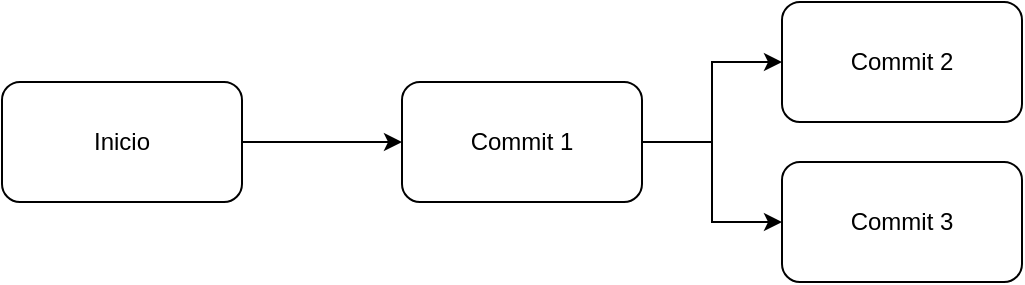 <mxfile version="26.1.1">
  <diagram name="Página-1" id="K5pJ4dV5SGSF8PqALdQ8">
    <mxGraphModel dx="1050" dy="558" grid="1" gridSize="10" guides="1" tooltips="1" connect="1" arrows="1" fold="1" page="1" pageScale="1" pageWidth="827" pageHeight="1169" math="0" shadow="0">
      <root>
        <mxCell id="0" />
        <mxCell id="1" parent="0" />
        <mxCell id="QEXOoDVEJHedNCT-hzpl-3" value="" style="edgeStyle=orthogonalEdgeStyle;rounded=0;orthogonalLoop=1;jettySize=auto;html=1;" edge="1" parent="1" source="QEXOoDVEJHedNCT-hzpl-1" target="QEXOoDVEJHedNCT-hzpl-2">
          <mxGeometry relative="1" as="geometry" />
        </mxCell>
        <mxCell id="QEXOoDVEJHedNCT-hzpl-1" value="&lt;div&gt;Inicio&lt;/div&gt;" style="rounded=1;whiteSpace=wrap;html=1;" vertex="1" parent="1">
          <mxGeometry x="140" y="240" width="120" height="60" as="geometry" />
        </mxCell>
        <mxCell id="QEXOoDVEJHedNCT-hzpl-5" value="" style="edgeStyle=orthogonalEdgeStyle;rounded=0;orthogonalLoop=1;jettySize=auto;html=1;" edge="1" parent="1" source="QEXOoDVEJHedNCT-hzpl-2" target="QEXOoDVEJHedNCT-hzpl-4">
          <mxGeometry relative="1" as="geometry" />
        </mxCell>
        <mxCell id="QEXOoDVEJHedNCT-hzpl-6" style="edgeStyle=orthogonalEdgeStyle;rounded=0;orthogonalLoop=1;jettySize=auto;html=1;exitX=1;exitY=0.5;exitDx=0;exitDy=0;" edge="1" parent="1" source="QEXOoDVEJHedNCT-hzpl-2" target="QEXOoDVEJHedNCT-hzpl-7">
          <mxGeometry relative="1" as="geometry">
            <mxPoint x="520" y="320" as="targetPoint" />
          </mxGeometry>
        </mxCell>
        <mxCell id="QEXOoDVEJHedNCT-hzpl-2" value="&lt;div&gt;Commit 1&lt;/div&gt;" style="whiteSpace=wrap;html=1;rounded=1;" vertex="1" parent="1">
          <mxGeometry x="340" y="240" width="120" height="60" as="geometry" />
        </mxCell>
        <mxCell id="QEXOoDVEJHedNCT-hzpl-4" value="Commit 2" style="whiteSpace=wrap;html=1;rounded=1;" vertex="1" parent="1">
          <mxGeometry x="530" y="200" width="120" height="60" as="geometry" />
        </mxCell>
        <mxCell id="QEXOoDVEJHedNCT-hzpl-7" value="Commit 3" style="rounded=1;whiteSpace=wrap;html=1;" vertex="1" parent="1">
          <mxGeometry x="530" y="280" width="120" height="60" as="geometry" />
        </mxCell>
      </root>
    </mxGraphModel>
  </diagram>
</mxfile>
